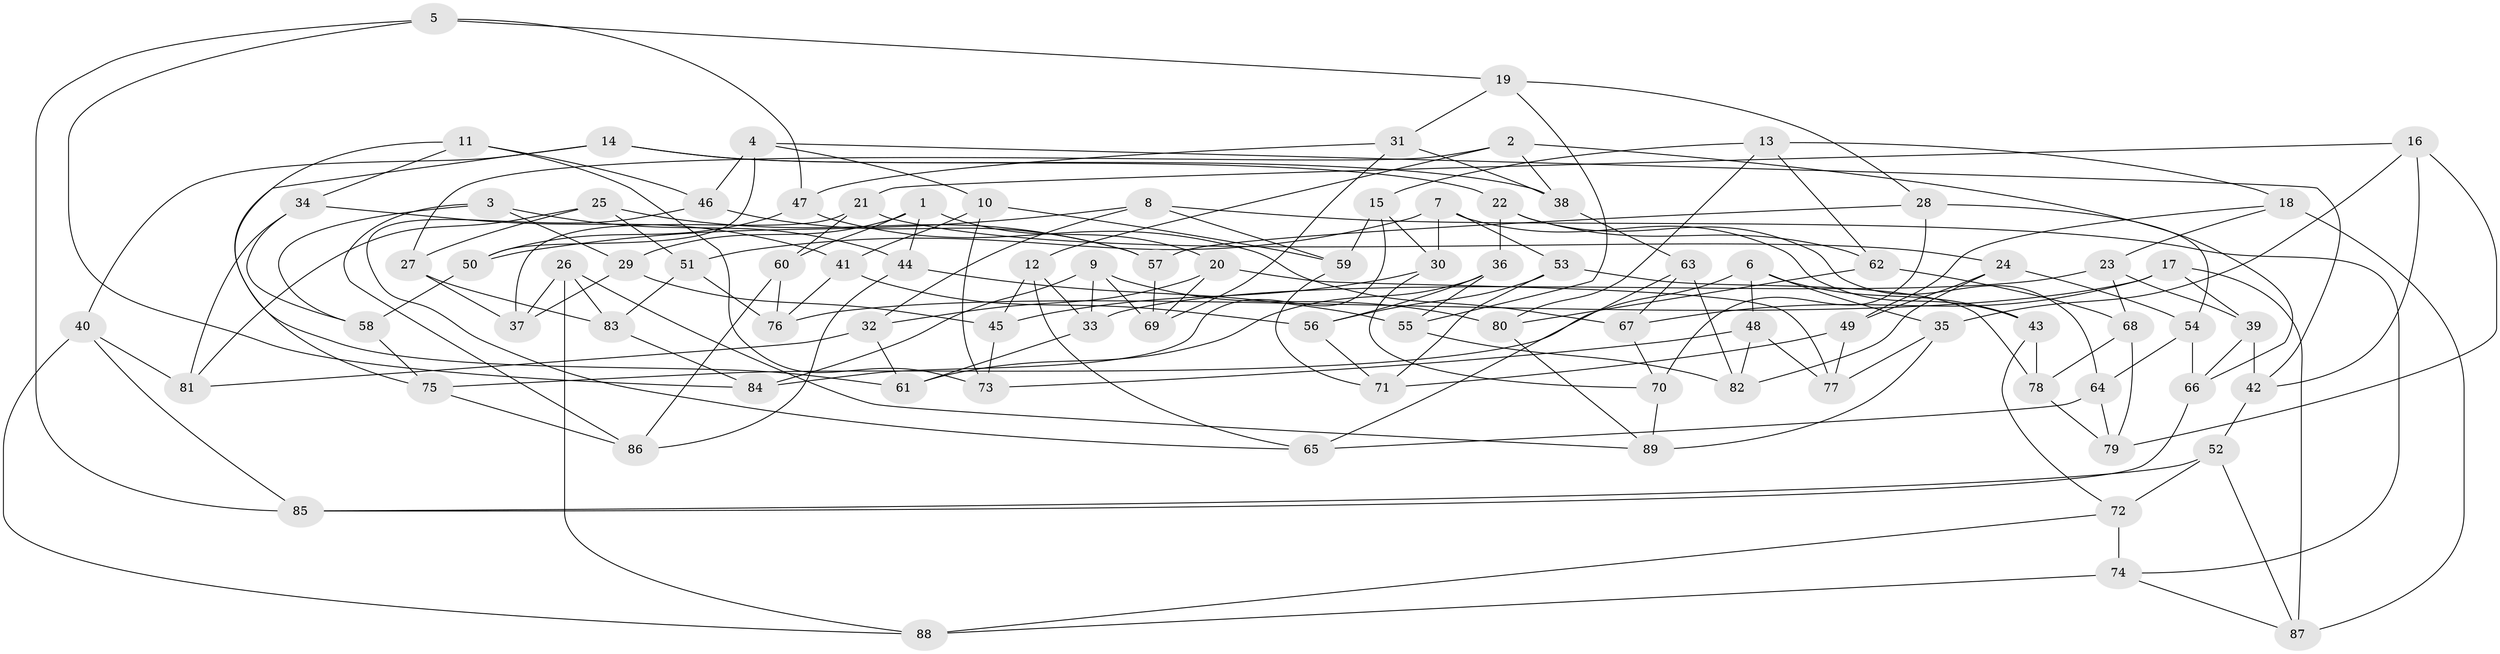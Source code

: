 // Generated by graph-tools (version 1.1) at 2025/57/03/09/25 04:57:33]
// undirected, 89 vertices, 178 edges
graph export_dot {
graph [start="1"]
  node [color=gray90,style=filled];
  1;
  2;
  3;
  4;
  5;
  6;
  7;
  8;
  9;
  10;
  11;
  12;
  13;
  14;
  15;
  16;
  17;
  18;
  19;
  20;
  21;
  22;
  23;
  24;
  25;
  26;
  27;
  28;
  29;
  30;
  31;
  32;
  33;
  34;
  35;
  36;
  37;
  38;
  39;
  40;
  41;
  42;
  43;
  44;
  45;
  46;
  47;
  48;
  49;
  50;
  51;
  52;
  53;
  54;
  55;
  56;
  57;
  58;
  59;
  60;
  61;
  62;
  63;
  64;
  65;
  66;
  67;
  68;
  69;
  70;
  71;
  72;
  73;
  74;
  75;
  76;
  77;
  78;
  79;
  80;
  81;
  82;
  83;
  84;
  85;
  86;
  87;
  88;
  89;
  1 -- 29;
  1 -- 44;
  1 -- 60;
  1 -- 20;
  2 -- 38;
  2 -- 66;
  2 -- 27;
  2 -- 12;
  3 -- 58;
  3 -- 44;
  3 -- 29;
  3 -- 86;
  4 -- 10;
  4 -- 42;
  4 -- 46;
  4 -- 50;
  5 -- 19;
  5 -- 47;
  5 -- 84;
  5 -- 85;
  6 -- 48;
  6 -- 35;
  6 -- 43;
  6 -- 75;
  7 -- 30;
  7 -- 51;
  7 -- 43;
  7 -- 53;
  8 -- 59;
  8 -- 32;
  8 -- 50;
  8 -- 74;
  9 -- 84;
  9 -- 80;
  9 -- 69;
  9 -- 33;
  10 -- 59;
  10 -- 73;
  10 -- 41;
  11 -- 73;
  11 -- 61;
  11 -- 34;
  11 -- 46;
  12 -- 33;
  12 -- 45;
  12 -- 65;
  13 -- 62;
  13 -- 18;
  13 -- 80;
  13 -- 15;
  14 -- 40;
  14 -- 75;
  14 -- 22;
  14 -- 38;
  15 -- 59;
  15 -- 30;
  15 -- 84;
  16 -- 79;
  16 -- 42;
  16 -- 21;
  16 -- 35;
  17 -- 39;
  17 -- 67;
  17 -- 76;
  17 -- 87;
  18 -- 23;
  18 -- 49;
  18 -- 87;
  19 -- 55;
  19 -- 28;
  19 -- 31;
  20 -- 77;
  20 -- 32;
  20 -- 69;
  21 -- 37;
  21 -- 24;
  21 -- 60;
  22 -- 36;
  22 -- 64;
  22 -- 62;
  23 -- 33;
  23 -- 68;
  23 -- 39;
  24 -- 82;
  24 -- 49;
  24 -- 54;
  25 -- 27;
  25 -- 51;
  25 -- 81;
  25 -- 57;
  26 -- 88;
  26 -- 89;
  26 -- 37;
  26 -- 83;
  27 -- 83;
  27 -- 37;
  28 -- 70;
  28 -- 57;
  28 -- 54;
  29 -- 45;
  29 -- 37;
  30 -- 70;
  30 -- 45;
  31 -- 69;
  31 -- 38;
  31 -- 47;
  32 -- 61;
  32 -- 81;
  33 -- 61;
  34 -- 58;
  34 -- 81;
  34 -- 41;
  35 -- 77;
  35 -- 89;
  36 -- 61;
  36 -- 56;
  36 -- 55;
  38 -- 63;
  39 -- 66;
  39 -- 42;
  40 -- 85;
  40 -- 81;
  40 -- 88;
  41 -- 56;
  41 -- 76;
  42 -- 52;
  43 -- 78;
  43 -- 72;
  44 -- 55;
  44 -- 86;
  45 -- 73;
  46 -- 65;
  46 -- 57;
  47 -- 67;
  47 -- 50;
  48 -- 82;
  48 -- 77;
  48 -- 73;
  49 -- 71;
  49 -- 77;
  50 -- 58;
  51 -- 76;
  51 -- 83;
  52 -- 72;
  52 -- 85;
  52 -- 87;
  53 -- 78;
  53 -- 71;
  53 -- 56;
  54 -- 64;
  54 -- 66;
  55 -- 82;
  56 -- 71;
  57 -- 69;
  58 -- 75;
  59 -- 71;
  60 -- 86;
  60 -- 76;
  62 -- 68;
  62 -- 80;
  63 -- 65;
  63 -- 82;
  63 -- 67;
  64 -- 79;
  64 -- 65;
  66 -- 85;
  67 -- 70;
  68 -- 78;
  68 -- 79;
  70 -- 89;
  72 -- 88;
  72 -- 74;
  74 -- 87;
  74 -- 88;
  75 -- 86;
  78 -- 79;
  80 -- 89;
  83 -- 84;
}
